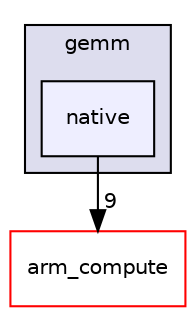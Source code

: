 digraph "src/gpu/cl/kernels/gemm/native" {
  compound=true
  node [ fontsize="10", fontname="Helvetica"];
  edge [ labelfontsize="10", labelfontname="Helvetica"];
  subgraph clusterdir_018e5f183895eab11e8c75deb74ae4bb {
    graph [ bgcolor="#ddddee", pencolor="black", label="gemm" fontname="Helvetica", fontsize="10", URL="dir_018e5f183895eab11e8c75deb74ae4bb.xhtml"]
  dir_8b93d571e43f0b90a570a7b1731747a1 [shape=box, label="native", style="filled", fillcolor="#eeeeff", pencolor="black", URL="dir_8b93d571e43f0b90a570a7b1731747a1.xhtml"];
  }
  dir_214608ef36d61442cb2b0c1c4e9a7def [shape=box label="arm_compute" fillcolor="white" style="filled" color="red" URL="dir_214608ef36d61442cb2b0c1c4e9a7def.xhtml"];
  dir_8b93d571e43f0b90a570a7b1731747a1->dir_214608ef36d61442cb2b0c1c4e9a7def [headlabel="9", labeldistance=1.5 headhref="dir_000518_000000.xhtml"];
}

